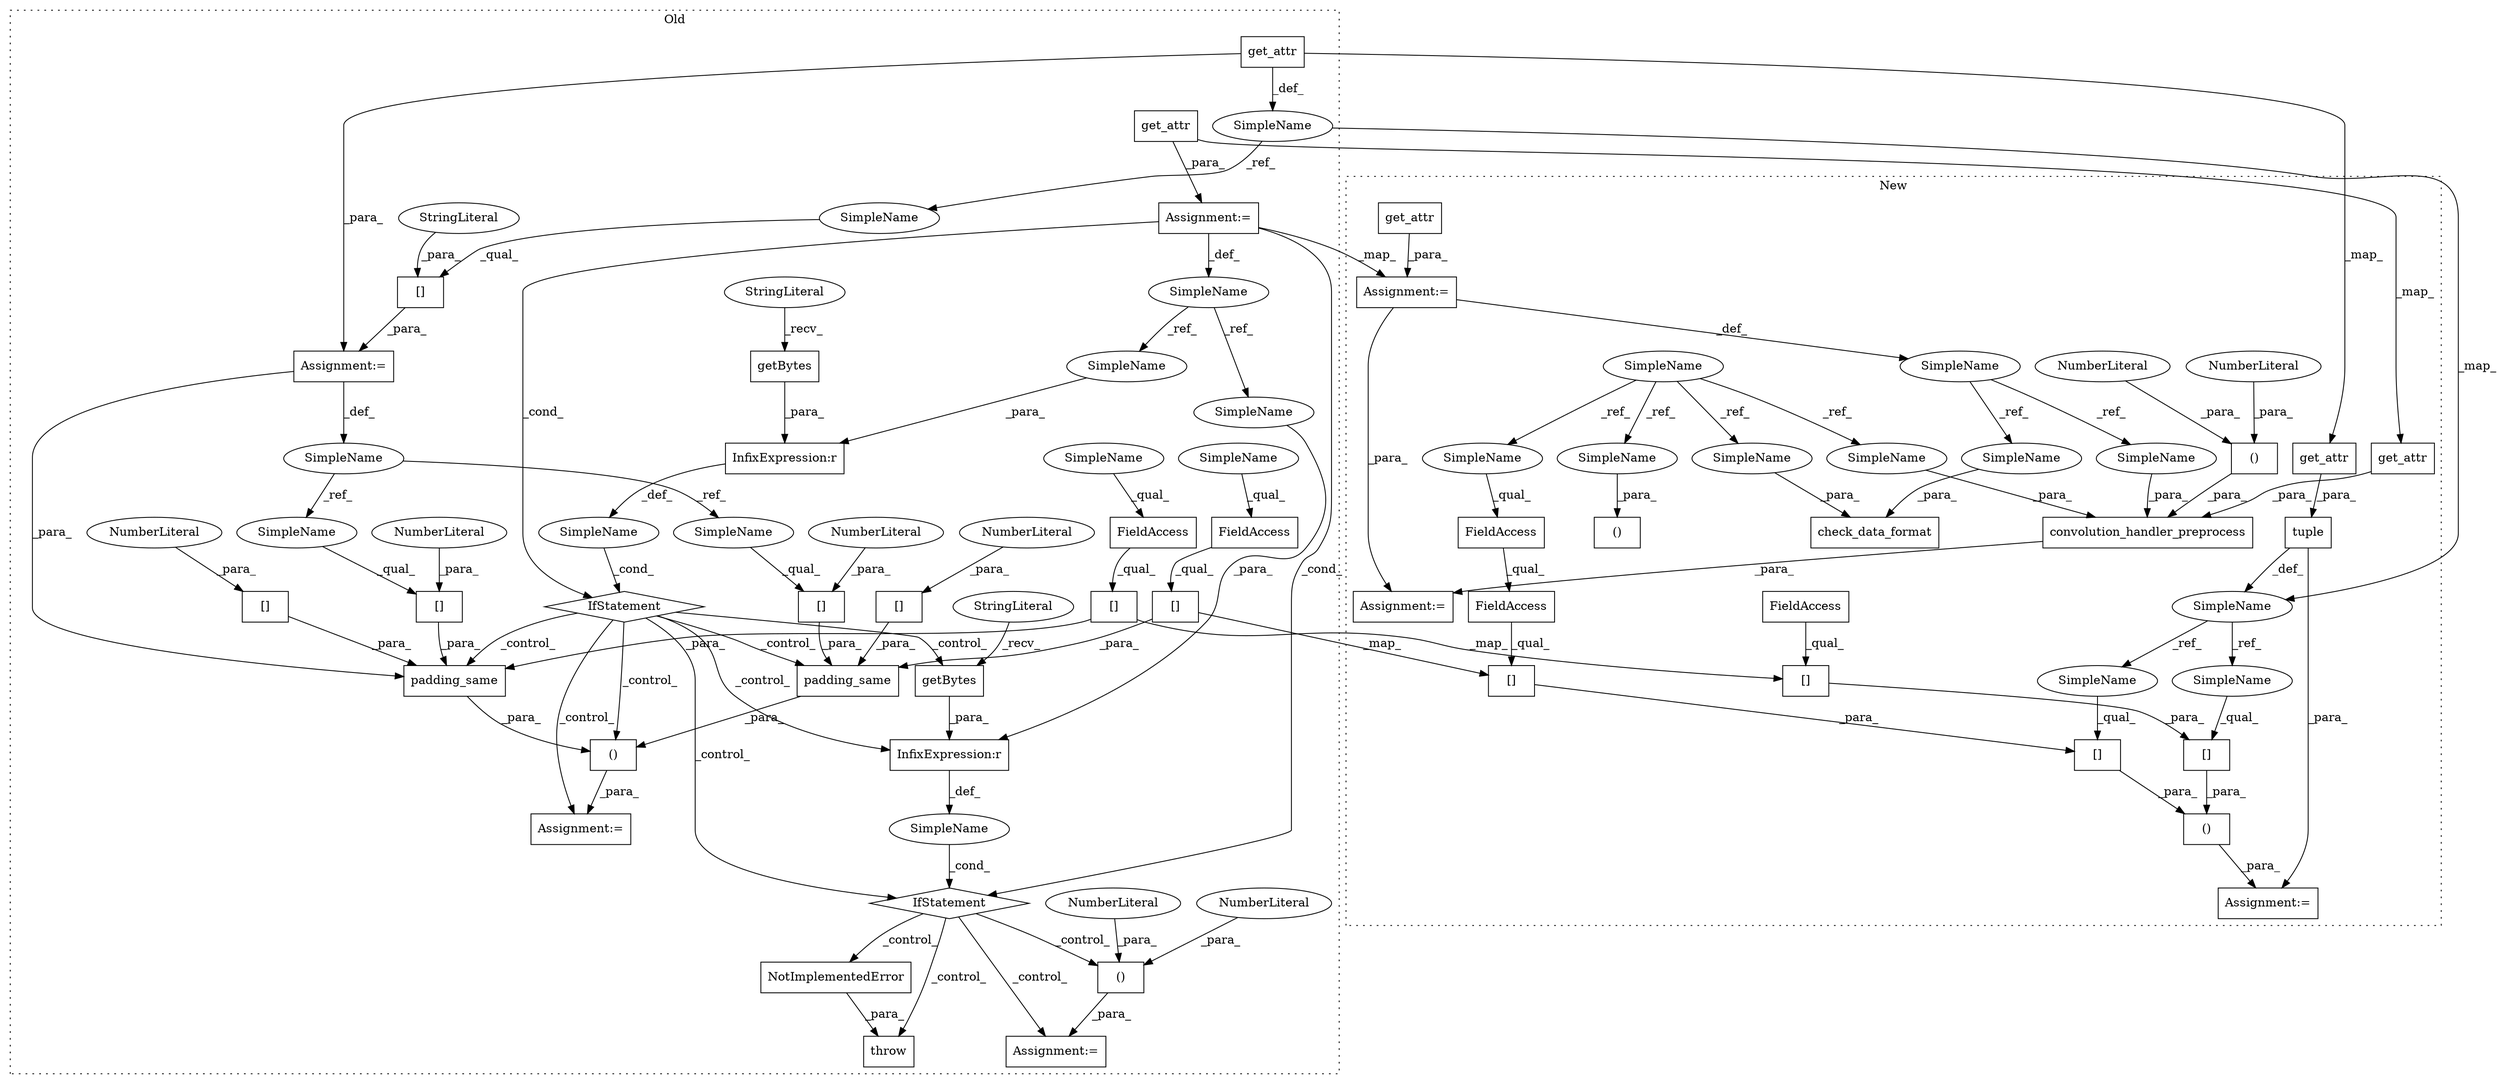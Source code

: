 digraph G {
subgraph cluster0 {
1 [label="padding_same" a="32" s="12408,12466" l="13,1" shape="box"];
3 [label="SimpleName" a="42" s="" l="" shape="ellipse"];
4 [label="throw" a="53" s="12659" l="6" shape="box"];
5 [label="()" a="106" s="12621" l="15" shape="box"];
6 [label="NumberLiteral" a="34" s="12635" l="1" shape="ellipse"];
7 [label="()" a="106" s="12408" l="131" shape="box"];
9 [label="[]" a="2" s="12421,12440" l="13,1" shape="box"];
11 [label="NumberLiteral" a="34" s="12621" l="1" shape="ellipse"];
12 [label="[]" a="2" s="12442,12452" l="9,1" shape="box"];
13 [label="NumberLiteral" a="34" s="12451" l="1" shape="ellipse"];
14 [label="[]" a="2" s="12454,12465" l="10,1" shape="box"];
15 [label="NumberLiteral" a="34" s="12464" l="1" shape="ellipse"];
16 [label="get_attr" a="32" s="12162,12180" l="9,1" shape="box"];
19 [label="[]" a="2" s="12526,12537" l="10,1" shape="box"];
20 [label="NumberLiteral" a="34" s="12536" l="1" shape="ellipse"];
21 [label="[]" a="2" s="12265,12295" l="12,1" shape="box"];
23 [label="SimpleName" a="42" s="12144" l="11" shape="ellipse"];
24 [label="SimpleName" a="42" s="12255" l="9" shape="ellipse"];
25 [label="SimpleName" a="42" s="" l="" shape="ellipse"];
26 [label="NotImplementedError" a="32" s="12665" l="21" shape="box"];
27 [label="StringLiteral" a="45" s="12277" l="18" shape="ellipse"];
29 [label="InfixExpression:r" a="27" s="12362" l="4" shape="box"];
30 [label="InfixExpression:r" a="27" s="12574" l="4" shape="box"];
31 [label="FieldAccess" a="22" s="12421" l="12" shape="box"];
32 [label="SimpleName" a="42" s="12302" l="12" shape="ellipse"];
34 [label="getBytes" a="32" s="12586" l="10" shape="box"];
35 [label="StringLiteral" a="45" s="12578" l="7" shape="ellipse"];
36 [label="getBytes" a="32" s="12373" l="10" shape="box"];
37 [label="StringLiteral" a="45" s="12366" l="6" shape="ellipse"];
46 [label="get_attr" a="32" s="12321,12339" l="9,1" shape="box"];
50 [label="Assignment:=" a="7" s="12314" l="1" shape="box"];
52 [label="FieldAccess" a="22" s="12493" l="12" shape="box"];
53 [label="[]" a="2" s="12493,12512" l="13,1" shape="box"];
56 [label="IfStatement" a="25" s="12346,12383" l="4,2" shape="diamond"];
57 [label="padding_same" a="32" s="12480,12538" l="13,1" shape="box"];
58 [label="[]" a="2" s="12514,12524" l="9,1" shape="box"];
59 [label="NumberLiteral" a="34" s="12523" l="1" shape="ellipse"];
60 [label="IfStatement" a="25" s="12558,12596" l="4,2" shape="diamond"];
61 [label="Assignment:=" a="7" s="12400" l="8" shape="box"];
64 [label="Assignment:=" a="7" s="12264" l="1" shape="box"];
65 [label="Assignment:=" a="7" s="12613" l="8" shape="box"];
66 [label="SimpleName" a="42" s="12454" l="9" shape="ellipse"];
67 [label="SimpleName" a="42" s="12526" l="9" shape="ellipse"];
68 [label="SimpleName" a="42" s="12350" l="12" shape="ellipse"];
69 [label="SimpleName" a="42" s="12562" l="12" shape="ellipse"];
70 [label="SimpleName" a="42" s="12265" l="11" shape="ellipse"];
79 [label="SimpleName" a="42" s="12493" l="1" shape="ellipse"];
80 [label="SimpleName" a="42" s="12421" l="1" shape="ellipse"];
label = "Old";
style="dotted";
}
subgraph cluster1 {
2 [label="()" a="106" s="12046" l="79" shape="box"];
8 [label="[]" a="2" s="12046,12078" l="7,1" shape="box"];
10 [label="[]" a="2" s="12053,12077" l="18,1" shape="box"];
17 [label="get_attr" a="32" s="11902,11920" l="9,1" shape="box"];
18 [label="[]" a="2" s="12092,12124" l="7,1" shape="box"];
22 [label="SimpleName" a="42" s="11883" l="6" shape="ellipse"];
28 [label="tuple" a="32" s="11890,11921" l="6,1" shape="box"];
33 [label="FieldAccess" a="22" s="12053" l="17" shape="box"];
38 [label="FieldAccess" a="22" s="12053" l="7" shape="box"];
39 [label="SimpleName" a="42" s="11510" l="1" shape="ellipse"];
40 [label="convolution_handler_preprocess" a="32" s="12160,12258" l="31,1" shape="box"];
41 [label="()" a="106" s="12230" l="15" shape="box"];
42 [label="NumberLiteral" a="34" s="12244" l="1" shape="ellipse"];
43 [label="()" a="106" s="12137" l="21" shape="box"];
44 [label="NumberLiteral" a="34" s="12230" l="1" shape="ellipse"];
45 [label="get_attr" a="32" s="12205,12223" l="9,1" shape="box"];
47 [label="SimpleName" a="42" s="11557" l="11" shape="ellipse"];
48 [label="check_data_format" a="32" s="11604,11635" l="18,1" shape="box"];
49 [label="Assignment:=" a="7" s="11568" l="1" shape="box"];
51 [label="get_attr" a="32" s="11575,11597" l="9,1" shape="box"];
54 [label="[]" a="2" s="12099,12123" l="18,1" shape="box"];
55 [label="FieldAccess" a="22" s="12099" l="17" shape="box"];
62 [label="Assignment:=" a="7" s="12040" l="6" shape="box"];
63 [label="Assignment:=" a="7" s="12158" l="2" shape="box"];
71 [label="SimpleName" a="42" s="12053" l="1" shape="ellipse"];
72 [label="SimpleName" a="42" s="12191" l="1" shape="ellipse"];
73 [label="SimpleName" a="42" s="12137" l="1" shape="ellipse"];
74 [label="SimpleName" a="42" s="11622" l="1" shape="ellipse"];
75 [label="SimpleName" a="42" s="11624" l="11" shape="ellipse"];
76 [label="SimpleName" a="42" s="12247" l="11" shape="ellipse"];
77 [label="SimpleName" a="42" s="12046" l="6" shape="ellipse"];
78 [label="SimpleName" a="42" s="12092" l="6" shape="ellipse"];
label = "New";
style="dotted";
}
1 -> 7 [label="_para_"];
2 -> 62 [label="_para_"];
3 -> 56 [label="_cond_"];
5 -> 65 [label="_para_"];
6 -> 5 [label="_para_"];
7 -> 61 [label="_para_"];
8 -> 2 [label="_para_"];
9 -> 10 [label="_map_"];
9 -> 1 [label="_para_"];
10 -> 8 [label="_para_"];
11 -> 5 [label="_para_"];
12 -> 1 [label="_para_"];
13 -> 12 [label="_para_"];
14 -> 1 [label="_para_"];
15 -> 14 [label="_para_"];
16 -> 23 [label="_def_"];
16 -> 17 [label="_map_"];
16 -> 64 [label="_para_"];
17 -> 28 [label="_para_"];
18 -> 2 [label="_para_"];
19 -> 57 [label="_para_"];
20 -> 19 [label="_para_"];
21 -> 64 [label="_para_"];
22 -> 77 [label="_ref_"];
22 -> 78 [label="_ref_"];
23 -> 70 [label="_ref_"];
23 -> 22 [label="_map_"];
24 -> 67 [label="_ref_"];
24 -> 66 [label="_ref_"];
25 -> 60 [label="_cond_"];
26 -> 4 [label="_para_"];
27 -> 21 [label="_para_"];
28 -> 62 [label="_para_"];
28 -> 22 [label="_def_"];
29 -> 3 [label="_def_"];
30 -> 25 [label="_def_"];
31 -> 9 [label="_qual_"];
32 -> 68 [label="_ref_"];
32 -> 69 [label="_ref_"];
33 -> 10 [label="_qual_"];
34 -> 30 [label="_para_"];
35 -> 34 [label="_recv_"];
36 -> 29 [label="_para_"];
37 -> 36 [label="_recv_"];
38 -> 33 [label="_qual_"];
39 -> 72 [label="_ref_"];
39 -> 73 [label="_ref_"];
39 -> 71 [label="_ref_"];
39 -> 74 [label="_ref_"];
40 -> 63 [label="_para_"];
41 -> 40 [label="_para_"];
42 -> 41 [label="_para_"];
44 -> 41 [label="_para_"];
45 -> 40 [label="_para_"];
46 -> 50 [label="_para_"];
46 -> 45 [label="_map_"];
47 -> 75 [label="_ref_"];
47 -> 76 [label="_ref_"];
49 -> 63 [label="_para_"];
49 -> 47 [label="_def_"];
50 -> 60 [label="_cond_"];
50 -> 49 [label="_map_"];
50 -> 32 [label="_def_"];
50 -> 56 [label="_cond_"];
51 -> 49 [label="_para_"];
52 -> 53 [label="_qual_"];
53 -> 57 [label="_para_"];
53 -> 54 [label="_map_"];
54 -> 18 [label="_para_"];
55 -> 54 [label="_qual_"];
56 -> 57 [label="_control_"];
56 -> 61 [label="_control_"];
56 -> 7 [label="_control_"];
56 -> 34 [label="_control_"];
56 -> 1 [label="_control_"];
56 -> 30 [label="_control_"];
56 -> 60 [label="_control_"];
57 -> 7 [label="_para_"];
58 -> 57 [label="_para_"];
59 -> 58 [label="_para_"];
60 -> 5 [label="_control_"];
60 -> 65 [label="_control_"];
60 -> 4 [label="_control_"];
60 -> 26 [label="_control_"];
64 -> 57 [label="_para_"];
64 -> 24 [label="_def_"];
66 -> 14 [label="_qual_"];
67 -> 19 [label="_qual_"];
68 -> 29 [label="_para_"];
69 -> 30 [label="_para_"];
70 -> 21 [label="_qual_"];
71 -> 38 [label="_qual_"];
72 -> 40 [label="_para_"];
73 -> 43 [label="_para_"];
74 -> 48 [label="_para_"];
75 -> 48 [label="_para_"];
76 -> 40 [label="_para_"];
77 -> 8 [label="_qual_"];
78 -> 18 [label="_qual_"];
79 -> 52 [label="_qual_"];
80 -> 31 [label="_qual_"];
}